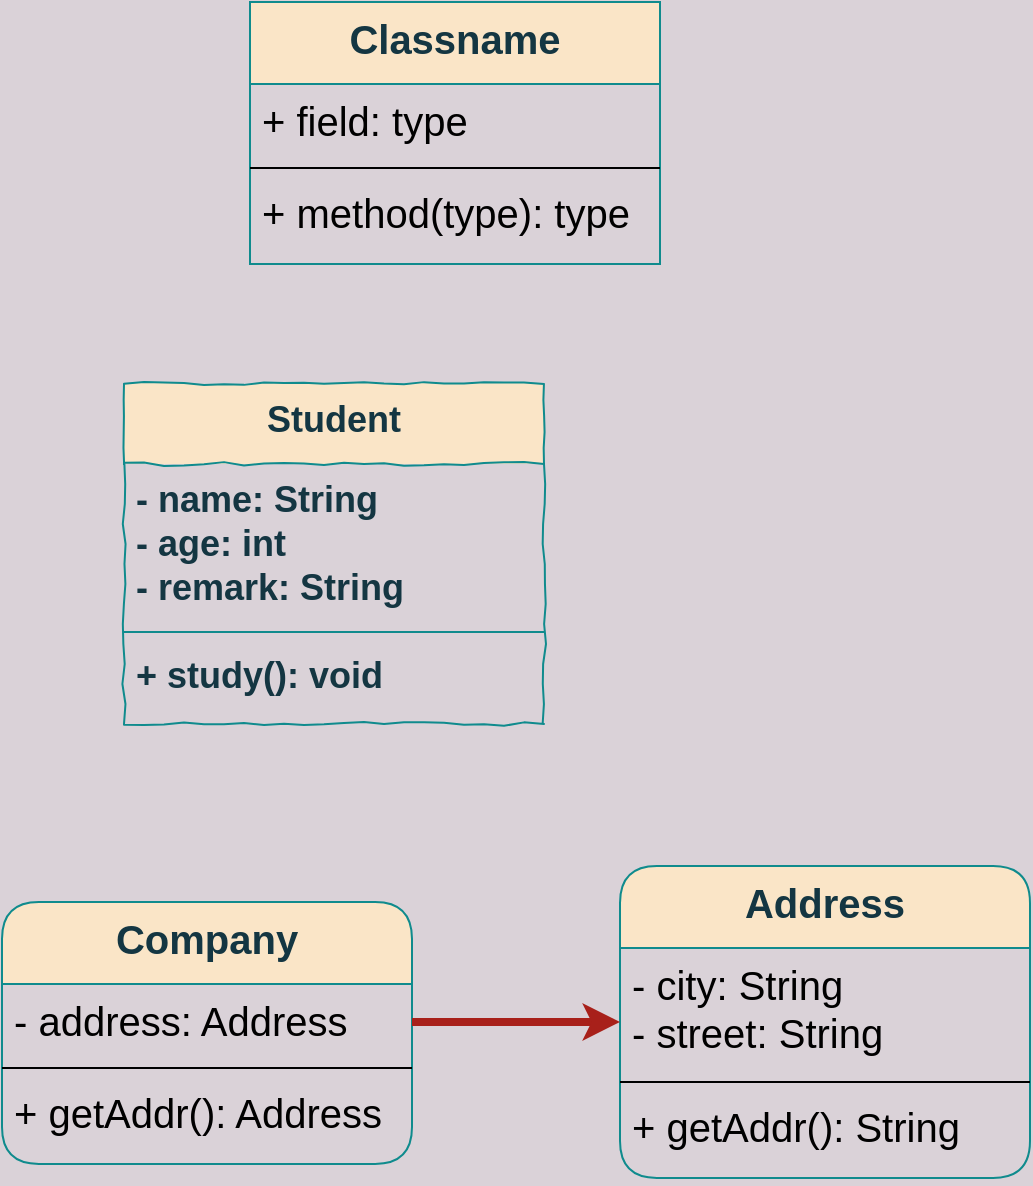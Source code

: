 <mxfile version="14.0.1" type="github">
  <diagram id="iPOh9hNnexlb9-bXyk7U" name="第 1 页">
    <mxGraphModel dx="1422" dy="804" grid="0" gridSize="10" guides="1" tooltips="1" connect="1" arrows="1" fold="1" page="1" pageScale="1" pageWidth="827" pageHeight="1169" background="#DAD2D8" math="0" shadow="0">
      <root>
        <mxCell id="0" />
        <mxCell id="1" parent="0" />
        <mxCell id="CSSTJ6BtcHgGvx3lMUtp-1" value="Student" style="swimlane;fontStyle=1;align=center;verticalAlign=top;childLayout=stackLayout;horizontal=1;startSize=40;horizontalStack=0;resizeParent=1;resizeParentMax=0;resizeLast=0;collapsible=1;marginBottom=0;glass=0;shadow=0;fontSize=18;fillColor=#FAE5C7;strokeColor=#0F8B8D;fontColor=#143642;container=0;comic=1;treeMoving=0;treeFolding=0;resizeHeight=0;resizeWidth=0;movableLabel=0;backgroundOutline=0;metaEdit=0;autosize=0;" vertex="1" parent="1">
          <mxGeometry x="236" y="317" width="210" height="170" as="geometry" />
        </mxCell>
        <mxCell id="CSSTJ6BtcHgGvx3lMUtp-2" value="- name: String&#xa;- age: int&#xa;- remark: String" style="text;strokeColor=none;fillColor=none;align=left;verticalAlign=top;spacingLeft=4;spacingRight=4;overflow=hidden;rotatable=0;points=[[0,0.5],[1,0.5]];portConstraint=eastwest;fontSize=18;fontStyle=1;fontColor=#143642;" vertex="1" parent="CSSTJ6BtcHgGvx3lMUtp-1">
          <mxGeometry y="40" width="210" height="80" as="geometry" />
        </mxCell>
        <mxCell id="CSSTJ6BtcHgGvx3lMUtp-3" value="" style="line;strokeWidth=1;fillColor=none;align=left;verticalAlign=middle;spacingTop=-1;spacingLeft=3;spacingRight=3;rotatable=0;labelPosition=right;points=[];portConstraint=eastwest;labelBackgroundColor=#DAD2D8;strokeColor=#0F8B8D;fontColor=#143642;" vertex="1" parent="CSSTJ6BtcHgGvx3lMUtp-1">
          <mxGeometry y="120" width="210" height="8" as="geometry" />
        </mxCell>
        <mxCell id="CSSTJ6BtcHgGvx3lMUtp-4" value="+ study(): void" style="text;strokeColor=none;fillColor=none;align=left;verticalAlign=top;spacingLeft=4;spacingRight=4;overflow=hidden;rotatable=0;points=[[0,0.5],[1,0.5]];portConstraint=eastwest;fontSize=18;fontStyle=1;fontColor=#143642;" vertex="1" parent="CSSTJ6BtcHgGvx3lMUtp-1">
          <mxGeometry y="128" width="210" height="42" as="geometry" />
        </mxCell>
        <mxCell id="CSSTJ6BtcHgGvx3lMUtp-5" value="Classname" style="swimlane;fontStyle=1;align=center;verticalAlign=top;childLayout=stackLayout;horizontal=1;startSize=41;horizontalStack=0;resizeParent=1;resizeParentMax=0;resizeLast=0;collapsible=1;marginBottom=0;shadow=0;glass=0;comic=0;strokeColor=#0F8B8D;fillColor=#FAE5C7;fontColor=#143642;fontSize=20;" vertex="1" parent="1">
          <mxGeometry x="299" y="126" width="205" height="131" as="geometry" />
        </mxCell>
        <mxCell id="CSSTJ6BtcHgGvx3lMUtp-6" value="+ field: type" style="text;strokeColor=none;fillColor=none;align=left;verticalAlign=top;spacingLeft=4;spacingRight=4;overflow=hidden;rotatable=0;points=[[0,0.5],[1,0.5]];portConstraint=eastwest;fontSize=20;" vertex="1" parent="CSSTJ6BtcHgGvx3lMUtp-5">
          <mxGeometry y="41" width="205" height="38" as="geometry" />
        </mxCell>
        <mxCell id="CSSTJ6BtcHgGvx3lMUtp-7" value="" style="line;strokeWidth=1;fillColor=none;align=left;verticalAlign=middle;spacingTop=-1;spacingLeft=3;spacingRight=3;rotatable=0;labelPosition=right;points=[];portConstraint=eastwest;fontSize=20;" vertex="1" parent="CSSTJ6BtcHgGvx3lMUtp-5">
          <mxGeometry y="79" width="205" height="8" as="geometry" />
        </mxCell>
        <mxCell id="CSSTJ6BtcHgGvx3lMUtp-8" value="+ method(type): type" style="text;strokeColor=none;fillColor=none;align=left;verticalAlign=top;spacingLeft=4;spacingRight=4;overflow=hidden;rotatable=0;points=[[0,0.5],[1,0.5]];portConstraint=eastwest;fontSize=20;" vertex="1" parent="CSSTJ6BtcHgGvx3lMUtp-5">
          <mxGeometry y="87" width="205" height="44" as="geometry" />
        </mxCell>
        <mxCell id="CSSTJ6BtcHgGvx3lMUtp-10" value="Company" style="swimlane;fontStyle=1;align=center;verticalAlign=top;childLayout=stackLayout;horizontal=1;startSize=41;horizontalStack=0;resizeParent=1;resizeParentMax=0;resizeLast=0;collapsible=1;marginBottom=0;shadow=0;glass=0;comic=0;strokeColor=#0F8B8D;fillColor=#FAE5C7;fontColor=#143642;fontSize=20;rounded=1;" vertex="1" parent="1">
          <mxGeometry x="175" y="576" width="205" height="131" as="geometry" />
        </mxCell>
        <mxCell id="CSSTJ6BtcHgGvx3lMUtp-11" value="- address: Address" style="text;strokeColor=none;fillColor=none;align=left;verticalAlign=top;spacingLeft=4;spacingRight=4;overflow=hidden;rotatable=0;points=[[0,0.5],[1,0.5]];portConstraint=eastwest;fontSize=20;" vertex="1" parent="CSSTJ6BtcHgGvx3lMUtp-10">
          <mxGeometry y="41" width="205" height="38" as="geometry" />
        </mxCell>
        <mxCell id="CSSTJ6BtcHgGvx3lMUtp-12" value="" style="line;strokeWidth=1;fillColor=none;align=left;verticalAlign=middle;spacingTop=-1;spacingLeft=3;spacingRight=3;rotatable=0;labelPosition=right;points=[];portConstraint=eastwest;fontSize=20;" vertex="1" parent="CSSTJ6BtcHgGvx3lMUtp-10">
          <mxGeometry y="79" width="205" height="8" as="geometry" />
        </mxCell>
        <mxCell id="CSSTJ6BtcHgGvx3lMUtp-13" value="+ getAddr(): Address" style="text;strokeColor=none;fillColor=none;align=left;verticalAlign=top;spacingLeft=4;spacingRight=4;overflow=hidden;rotatable=0;points=[[0,0.5],[1,0.5]];portConstraint=eastwest;fontSize=20;" vertex="1" parent="CSSTJ6BtcHgGvx3lMUtp-10">
          <mxGeometry y="87" width="205" height="44" as="geometry" />
        </mxCell>
        <mxCell id="CSSTJ6BtcHgGvx3lMUtp-14" value="Address" style="swimlane;fontStyle=1;align=center;verticalAlign=top;childLayout=stackLayout;horizontal=1;startSize=41;horizontalStack=0;resizeParent=1;resizeParentMax=0;resizeLast=0;collapsible=1;marginBottom=0;shadow=0;glass=0;comic=0;strokeColor=#0F8B8D;fillColor=#FAE5C7;fontColor=#143642;fontSize=20;rounded=1;" vertex="1" parent="1">
          <mxGeometry x="484" y="558" width="205" height="156" as="geometry" />
        </mxCell>
        <mxCell id="CSSTJ6BtcHgGvx3lMUtp-15" value="- city: String&#xa;- street: String" style="text;strokeColor=none;fillColor=none;align=left;verticalAlign=top;spacingLeft=4;spacingRight=4;overflow=hidden;rotatable=0;points=[[0,0.5],[1,0.5]];portConstraint=eastwest;fontSize=20;" vertex="1" parent="CSSTJ6BtcHgGvx3lMUtp-14">
          <mxGeometry y="41" width="205" height="63" as="geometry" />
        </mxCell>
        <mxCell id="CSSTJ6BtcHgGvx3lMUtp-16" value="" style="line;strokeWidth=1;fillColor=none;align=left;verticalAlign=middle;spacingTop=-1;spacingLeft=3;spacingRight=3;rotatable=0;labelPosition=right;points=[];portConstraint=eastwest;fontSize=20;" vertex="1" parent="CSSTJ6BtcHgGvx3lMUtp-14">
          <mxGeometry y="104" width="205" height="8" as="geometry" />
        </mxCell>
        <mxCell id="CSSTJ6BtcHgGvx3lMUtp-17" value="+ getAddr(): String" style="text;strokeColor=none;fillColor=none;align=left;verticalAlign=top;spacingLeft=4;spacingRight=4;overflow=hidden;rotatable=0;points=[[0,0.5],[1,0.5]];portConstraint=eastwest;fontSize=20;" vertex="1" parent="CSSTJ6BtcHgGvx3lMUtp-14">
          <mxGeometry y="112" width="205" height="44" as="geometry" />
        </mxCell>
        <mxCell id="CSSTJ6BtcHgGvx3lMUtp-18" style="edgeStyle=orthogonalEdgeStyle;rounded=1;orthogonalLoop=1;jettySize=auto;html=1;exitX=1;exitY=0.5;exitDx=0;exitDy=0;entryX=0;entryY=0.5;entryDx=0;entryDy=0;strokeColor=#A8201A;fillColor=#FAE5C7;fontSize=20;fontColor=#143642;strokeWidth=4;" edge="1" parent="1" source="CSSTJ6BtcHgGvx3lMUtp-11" target="CSSTJ6BtcHgGvx3lMUtp-14">
          <mxGeometry relative="1" as="geometry" />
        </mxCell>
      </root>
    </mxGraphModel>
  </diagram>
</mxfile>
